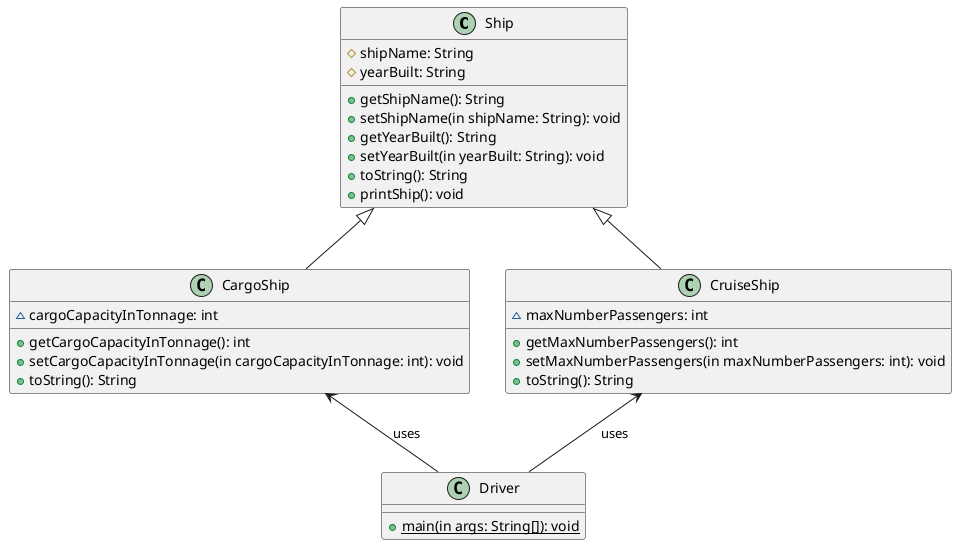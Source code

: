 @startuml
'https://plantuml.com/class-diagram

class Ship {
# shipName: String
# yearBuilt: String

+ getShipName(): String
+ setShipName(in shipName: String): void
+ getYearBuilt(): String
+ setYearBuilt(in yearBuilt: String): void
+ toString(): String
+ printShip(): void
}


class CargoShip {
~ cargoCapacityInTonnage: int

+ getCargoCapacityInTonnage(): int
+ setCargoCapacityInTonnage(in cargoCapacityInTonnage: int): void
+ toString(): String
}

class CruiseShip {
~ maxNumberPassengers: int

+ getMaxNumberPassengers(): int
+ setMaxNumberPassengers(in maxNumberPassengers: int): void
+ toString(): String
}

Ship <|-- CargoShip
Ship <|-- CruiseShip


class Driver {
+ {static} main(in args: String[]): void
}

CargoShip <-- Driver : uses
CruiseShip <-- Driver: uses

@enduml